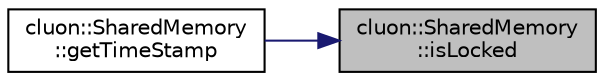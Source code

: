 digraph "cluon::SharedMemory::isLocked"
{
 // LATEX_PDF_SIZE
  edge [fontname="Helvetica",fontsize="10",labelfontname="Helvetica",labelfontsize="10"];
  node [fontname="Helvetica",fontsize="10",shape=record];
  rankdir="RL";
  Node1 [label="cluon::SharedMemory\l::isLocked",height=0.2,width=0.4,color="black", fillcolor="grey75", style="filled", fontcolor="black",tooltip=" "];
  Node1 -> Node2 [dir="back",color="midnightblue",fontsize="10",style="solid",fontname="Helvetica"];
  Node2 [label="cluon::SharedMemory\l::getTimeStamp",height=0.2,width=0.4,color="black", fillcolor="white", style="filled",URL="$classcluon_1_1SharedMemory.html#a37eec40b45c7c4301ffa602772178661",tooltip=" "];
}
